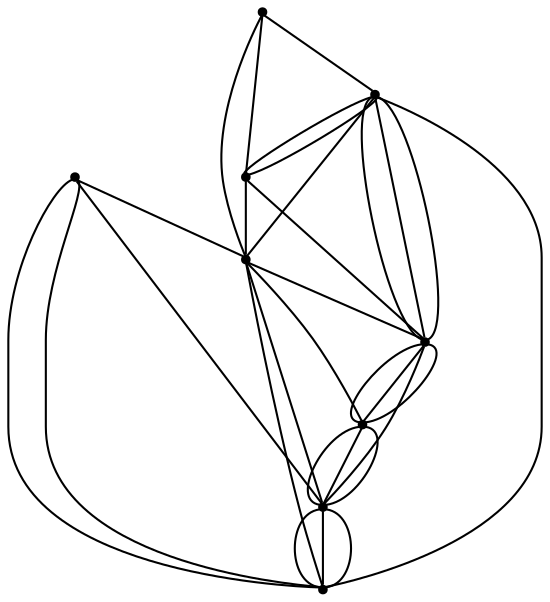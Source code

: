 graph {
  node [shape=point,comment="{\"directed\":false,\"doi\":\"10.1007/978-3-031-49272-3_22\",\"figure\":\"4 (1)\"}"]

  v0 [pos="689.9088807580684,1111.1771370289885"]
  v1 [pos="329.2066177136564,783.2664958026305"]
  v2 [pos="525.9514712540066,1012.80124218645"]
  v3 [pos="624.3276020495126,1242.3370536632124"]
  v4 [pos="493.16293031751286,1275.1262896412447"]
  v5 [pos="525.9514712540066,1209.5458146745711"]
  v6 [pos="361.9962078590422,1045.5925924534586"]
  v7 [pos="329.20556850476436,1242.3370536632124"]
  v8 [pos="230.82947745201938,1143.9653397078973"]

  v0 -- v1 [id="-1",pos="689.9088807580684,1111.1771370289885 329.2066177136564,783.2664958026305 329.2066177136564,783.2664958026305 329.2066177136564,783.2664958026305"]
  v8 -- v7 [id="-8",pos="230.82947745201938,1143.9653397078973 329.20556850476436,1242.3370536632124 329.20556850476436,1242.3370536632124 329.20556850476436,1242.3370536632124"]
  v8 -- v6 [id="-10",pos="230.82947745201938,1143.9653397078973 361.9962078590422,1045.5925924534586 361.9962078590422,1045.5925924534586 361.9962078590422,1045.5925924534586"]
  v8 -- v1 [id="-14",pos="230.82947745201938,1143.9653397078973 329.2066177136564,783.2664958026305 329.2066177136564,783.2664958026305 329.2066177136564,783.2664958026305"]
  v2 -- v1 [id="-15",pos="525.9514712540066,1012.80124218645 329.2066177136564,783.2664958026305 329.2066177136564,783.2664958026305 329.2066177136564,783.2664958026305"]
  v0 -- v2 [id="-17",pos="689.9088807580684,1111.1771370289885 525.9514712540066,1012.80124218645 525.9514712540066,1012.80124218645 525.9514712540066,1012.80124218645"]
  v7 -- v1 [id="-19",pos="329.20556850476436,1242.3370536632124 329.2066177136564,783.2664958026305 329.2066177136564,783.2664958026305 329.2066177136564,783.2664958026305"]
  v0 -- v2 [id="-21",pos="689.9088807580684,1111.1771370289885 660.3885460346804,1168.3813395671616 660.3885460346804,1168.3813395671616 660.3885460346804,1168.3813395671616 525.9514712540066,1012.80124218645 525.9514712540066,1012.80124218645 525.9514712540066,1012.80124218645"]
  v1 -- v3 [id="-26",pos="329.2066177136564,783.2664958026305 624.3276020495126,1242.3370536632124 624.3276020495126,1242.3370536632124 624.3276020495126,1242.3370536632124"]
  v7 -- v4 [id="-31",pos="329.20556850476436,1242.3370536632124 493.16293031751286,1275.1262896412447 493.16293031751286,1275.1262896412447 493.16293031751286,1275.1262896412447"]
  v7 -- v6 [id="-32",pos="329.20556850476436,1242.3370536632124 361.9962078590422,1045.5925924534586 361.9962078590422,1045.5925924534586 361.9962078590422,1045.5925924534586"]
  v1 -- v5 [id="-34",pos="329.2066177136564,783.2664958026305 525.9514712540066,1209.5458146745711 525.9514712540066,1209.5458146745711 525.9514712540066,1209.5458146745711"]
  v0 -- v3 [id="-53",pos="689.9088807580684,1111.1771370289885 624.3276020495126,1242.3370536632124 624.3276020495126,1242.3370536632124 624.3276020495126,1242.3370536632124"]
  v6 -- v7 [id="-64",pos="361.9962078590422,1045.5925924534586 387.10752836161504,1253.0813456418884 387.10752836161504,1253.0813456418884 387.10752836161504,1253.0813456418884 329.20556850476436,1242.3370536632124 329.20556850476436,1242.3370536632124 329.20556850476436,1242.3370536632124"]
  v6 -- v2 [id="-66",pos="361.9962078590422,1045.5925924534586 525.9514712540066,1012.80124218645 525.9514712540066,1012.80124218645 525.9514712540066,1012.80124218645"]
  v6 -- v4 [id="-68",pos="361.9962078590422,1045.5925924534586 412.6824084292056,1036.2911198865309 412.6824084292056,1036.2911198865309 412.6824084292056,1036.2911198865309 493.16293031751286,1275.1262896412447 493.16293031751286,1275.1262896412447 493.16293031751286,1275.1262896412447"]
  v6 -- v4 [id="-70",pos="361.9962078590422,1045.5925924534586 493.16293031751286,1275.1262896412447 493.16293031751286,1275.1262896412447 493.16293031751286,1275.1262896412447"]
  v6 -- v4 [id="-71",pos="361.9962078590422,1045.5925924534586 388.80362222687125,1253.4188688264087 388.80362222687125,1253.4188688264087 388.80362222687125,1253.4188688264087 493.16293031751286,1275.1262896412447 493.16293031751286,1275.1262896412447 493.16293031751286,1275.1262896412447"]
  v6 -- v1 [id="-73",pos="361.9962078590422,1045.5925924534586 329.2066177136564,783.2664958026305 329.2066177136564,783.2664958026305 329.2066177136564,783.2664958026305"]
  v3 -- v2 [id="-76",pos="624.3276020495126,1242.3370536632124 659.5926098103557,1169.9733196816394 659.5926098103557,1169.9733196816394 659.5926098103557,1169.9733196816394 525.9514712540066,1012.80124218645 525.9514712540066,1012.80124218645 525.9514712540066,1012.80124218645"]
  v5 -- v3 [id="-78",pos="525.9514712540066,1209.5458146745711 443.17063835547776,1030.1944642939477 443.17063835547776,1030.1944642939477 443.17063835547776,1030.1944642939477 442.4663330410558,1028.6650544156357 442.4663330410558,1028.6650544156357 442.4663330410558,1028.6650544156357 481.9809706537542,1022.4349919577314 481.9809706537542,1022.4349919577314 481.9809706537542,1022.4349919577314 624.3276020495126,1242.3370536632124 624.3276020495126,1242.3370536632124 624.3276020495126,1242.3370536632124"]
  v5 -- v3 [id="-79",pos="525.9514712540066,1209.5458146745711 549.3458726845273,1260.236544650581 549.3458726845273,1260.236544650581 549.3458726845273,1260.236544650581 624.3276020495126,1242.3370536632124 624.3276020495126,1242.3370536632124 624.3276020495126,1242.3370536632124"]
  v5 -- v4 [id="-80",pos="525.9514712540066,1209.5458146745711 443.17477160262814,1030.1944642939477 443.17477160262814,1030.1944642939477 443.17477160262814,1030.1944642939477 414.30349975578713,1035.9702566632661 414.30349975578713,1035.9702566632661 414.30349975578713,1035.9702566632661 493.16293031751286,1275.1262896412447 493.16293031751286,1275.1262896412447 493.16293031751286,1275.1262896412447"]
  v5 -- v4 [id="-81",pos="525.9514712540066,1209.5458146745711 549.3458726845273,1260.2366082382193 549.3458726845273,1260.2366082382193 549.3458726845273,1260.2366082382193 493.16293031751286,1275.1262896412447 493.16293031751286,1275.1262896412447 493.16293031751286,1275.1262896412447"]
  v4 -- v5 [id="-84",pos="493.16293031751286,1275.1262896412447 525.9514712540066,1209.5458146745711 525.9514712540066,1209.5458146745711 525.9514712540066,1209.5458146745711"]
  v4 -- v3 [id="-85",pos="493.16293031751286,1275.1262896412447 624.3276020495126,1242.3370536632124 624.3276020495126,1242.3370536632124 624.3276020495126,1242.3370536632124"]
  v1 -- v4 [id="-87",pos="329.2066177136564,783.2664958026305 493.16293031751286,1275.1262896412447 493.16293031751286,1275.1262896412447 493.16293031751286,1275.1262896412447"]
  v5 -- v3 [id="-97",pos="525.9514712540066,1209.5458146745711 624.3276020495126,1242.3370536632124 624.3276020495126,1242.3370536632124 624.3276020495126,1242.3370536632124"]
  v3 -- v2 [id="-100",pos="624.3276020495126,1242.3370536632124 525.9514712540066,1012.80124218645 525.9514712540066,1012.80124218645 525.9514712540066,1012.80124218645"]
  v3 -- v2 [id="-104",pos="624.3276020495126,1242.3370536632124 483.71038484988406,1022.0890752049452 483.71038484988406,1022.0890752049452 483.71038484988406,1022.0890752049452 525.9514712540066,1012.80124218645 525.9514712540066,1012.80124218645 525.9514712540066,1012.80124218645"]
}